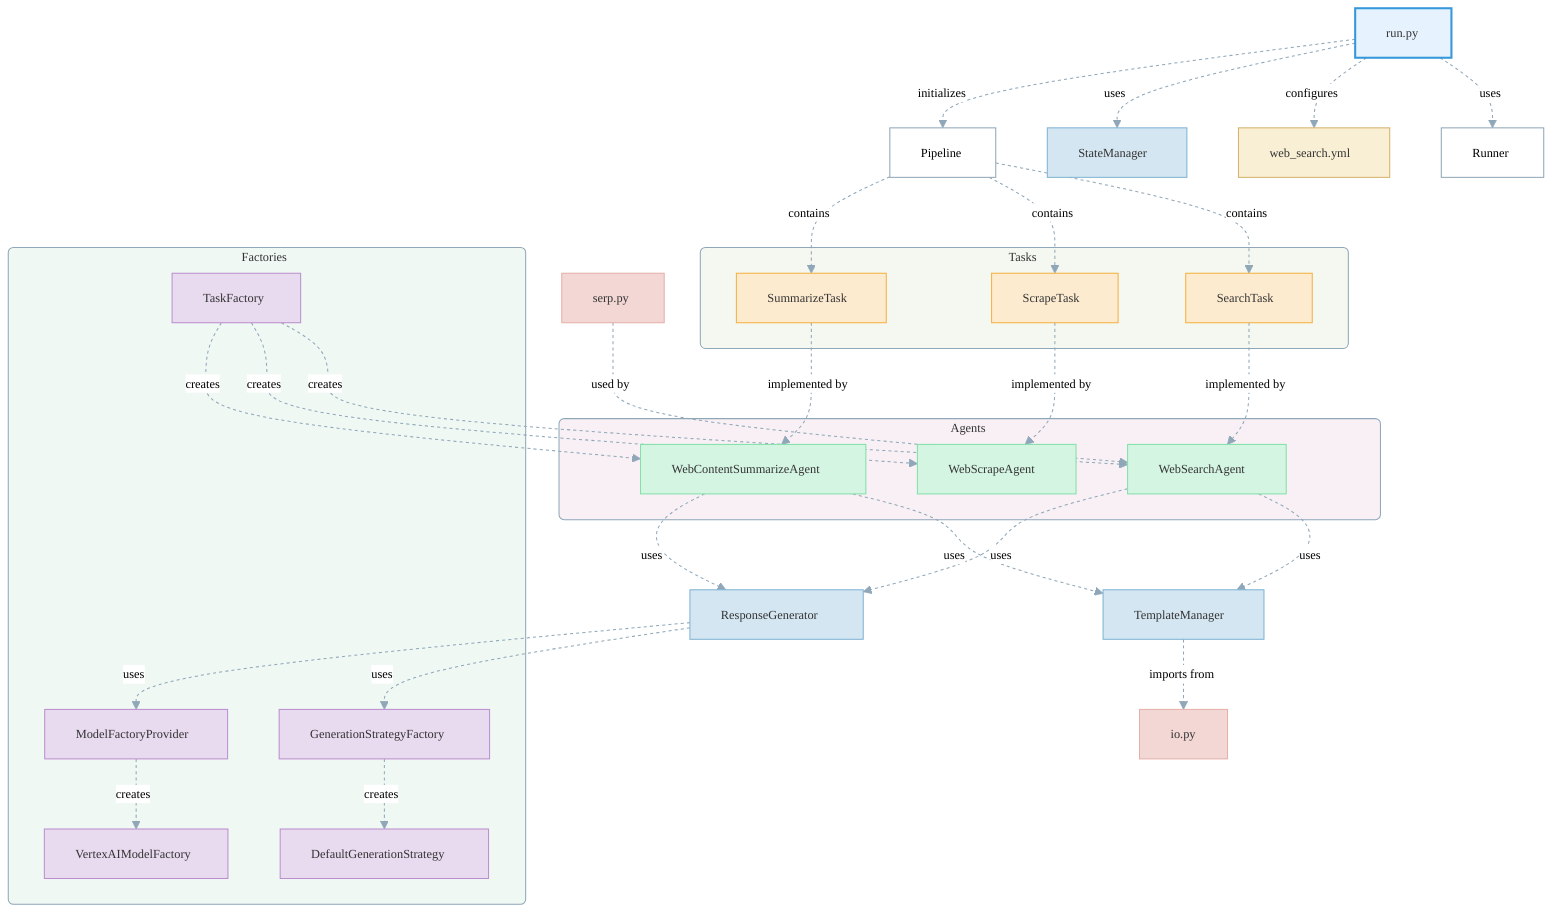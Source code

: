 %%{init: {
  'theme': 'neutral',
  'themeVariables': {
    'primaryColor': '#f0f4f8',
    'primaryTextColor': '#333',
    'primaryBorderColor': '#8fa7b8',
    'lineColor': '#8fa7b8',
    'secondaryColor': '#f8f0f4',
    'tertiaryColor': '#f4f8f0',
    'fontFamily': 'Trebuchet MS, Arial, sans-serif',
    'fontSize': '12px'
  }
}}%%

graph TD
    classDef default fill:#fff,stroke:#8fa7b8,stroke-width:1px;
    classDef entrypoint fill:#e6f3ff,color:#333,stroke:#3498db,stroke-width:2px;
    classDef config fill:#f9efd4,color:#333,stroke:#d4b26a;
    classDef core fill:#d4e6f1,color:#333,stroke:#7fb3d5;
    classDef agent fill:#d5f5e3,color:#333,stroke:#82e0aa;
    classDef task fill:#fdebd0,color:#333,stroke:#f5b041;
    classDef factory fill:#e8daef,color:#333,stroke:#bb8fce;
    classDef strategy fill:#d6eaf8,color:#333,stroke:#85c1e9;
    classDef util fill:#f2d7d5,color:#333,stroke:#e6b0aa;

    A[run.py] -->|uses| B[Runner]
    A -->|configures| C[web_search.yml]
    A -->|uses| D[StateManager]
    A -->|initializes| E[Pipeline]

    E -->|contains| F[SearchTask]
    E -->|contains| G[ScrapeTask]
    E -->|contains| H[SummarizeTask]

    F -.->|implemented by| I[WebSearchAgent]
    G -.->|implemented by| J[WebScrapeAgent]
    H -.->|implemented by| K[WebContentSummarizeAgent]

    I & K -->|uses| L[TemplateManager]
    I & K -->|uses| M[ResponseGenerator]

    L -->|imports from| N[io.py]
    M -->|uses| O[GenerationStrategyFactory]
    M -->|uses| P[ModelFactoryProvider]

    O -->|creates| Q[DefaultGenerationStrategy]
    P -->|creates| R[VertexAIModelFactory]

    S[TaskFactory] -.->|creates| I & J & K

    T[serp.py] -->|used by| I

    class A entrypoint;
    class C config;
    class D,L,M core;
    class I,J,K agent;
    class F,G,H task;
    class N,T util;
    class O,P,Q,R,S factory;

    linkStyle default stroke:#8fa7b8,stroke-width:1px,stroke-dasharray: 3 3;

    subgraph Tasks
        F
        G
        H
    end

    subgraph Agents
        I
        J
        K
    end

    subgraph Factories
        O
        P
        Q
        R
        S
    end

    style Tasks fill:#f4f8f0,stroke:#8fa7b8,stroke-width:1px,rx:5,ry:5;
    style Agents fill:#f8f0f4,stroke:#8fa7b8,stroke-width:1px,rx:5,ry:5;
    style Factories fill:#f0f8f4,stroke:#8fa7b8,stroke-width:1px,rx:5,ry:5;